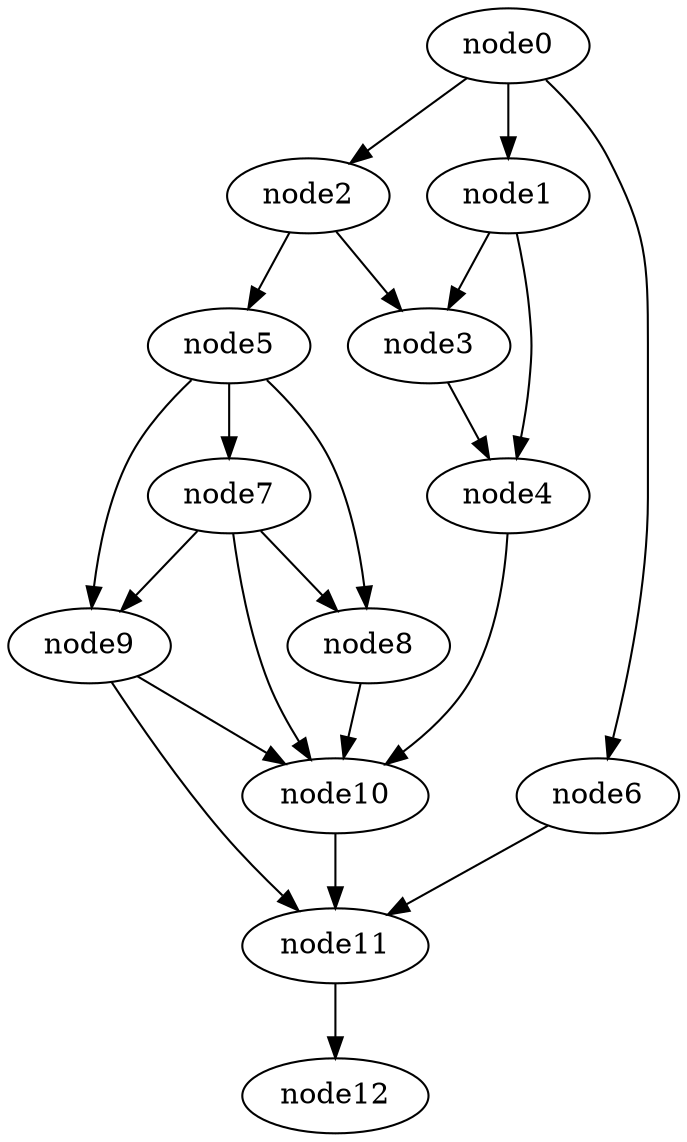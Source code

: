 digraph g{
	node12
	node11 -> node12
	node10 -> node11
	node9 -> node11
	node9 -> node10
	node8 -> node10
	node7 -> node10
	node7 -> node9
	node7 -> node8
	node6 -> node11
	node5 -> node9
	node5 -> node8
	node5 -> node7
	node4 -> node10
	node3 -> node4
	node2 -> node5
	node2 -> node3
	node1 -> node4
	node1 -> node3
	node0 -> node6
	node0 -> node2
	node0 -> node1
}
